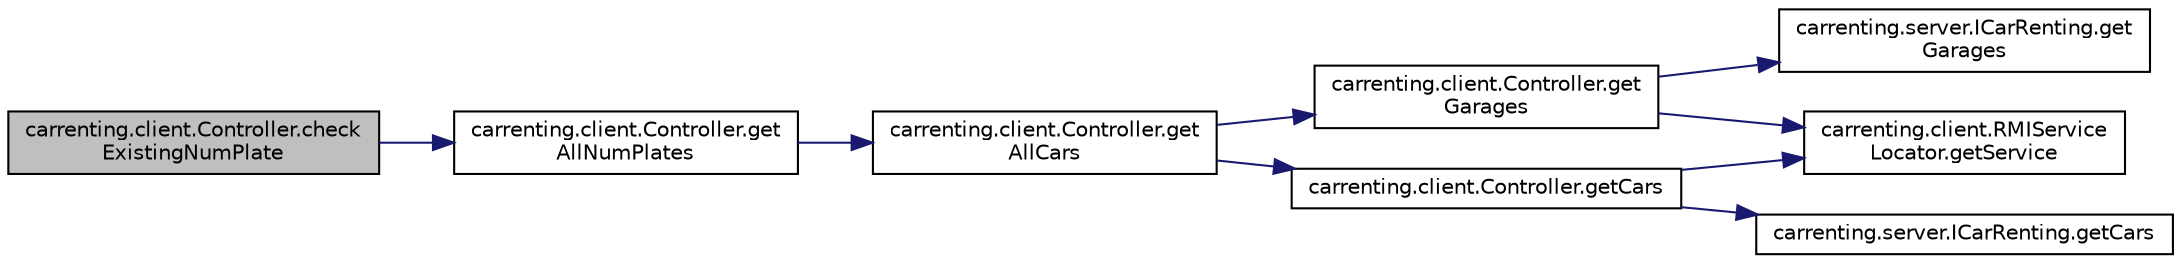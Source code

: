 digraph "carrenting.client.Controller.checkExistingNumPlate"
{
 // LATEX_PDF_SIZE
  edge [fontname="Helvetica",fontsize="10",labelfontname="Helvetica",labelfontsize="10"];
  node [fontname="Helvetica",fontsize="10",shape=record];
  rankdir="LR";
  Node18 [label="carrenting.client.Controller.check\lExistingNumPlate",height=0.2,width=0.4,color="black", fillcolor="grey75", style="filled", fontcolor="black",tooltip=" "];
  Node18 -> Node19 [color="midnightblue",fontsize="10",style="solid",fontname="Helvetica"];
  Node19 [label="carrenting.client.Controller.get\lAllNumPlates",height=0.2,width=0.4,color="black", fillcolor="white", style="filled",URL="$classcarrenting_1_1client_1_1_controller.html#a2a1f2139f9682b3c1215798216bee256",tooltip=" "];
  Node19 -> Node20 [color="midnightblue",fontsize="10",style="solid",fontname="Helvetica"];
  Node20 [label="carrenting.client.Controller.get\lAllCars",height=0.2,width=0.4,color="black", fillcolor="white", style="filled",URL="$classcarrenting_1_1client_1_1_controller.html#a3198f90f6563c389e1f22e52a925ee5d",tooltip=" "];
  Node20 -> Node21 [color="midnightblue",fontsize="10",style="solid",fontname="Helvetica"];
  Node21 [label="carrenting.client.Controller.get\lGarages",height=0.2,width=0.4,color="black", fillcolor="white", style="filled",URL="$classcarrenting_1_1client_1_1_controller.html#a38355c55fd14b445cbc7e420a5c36fa7",tooltip=" "];
  Node21 -> Node22 [color="midnightblue",fontsize="10",style="solid",fontname="Helvetica"];
  Node22 [label="carrenting.client.RMIService\lLocator.getService",height=0.2,width=0.4,color="black", fillcolor="white", style="filled",URL="$classcarrenting_1_1client_1_1_r_m_i_service_locator.html#a0ac0c6fa2786c97632c927749a53237c",tooltip=" "];
  Node21 -> Node23 [color="midnightblue",fontsize="10",style="solid",fontname="Helvetica"];
  Node23 [label="carrenting.server.ICarRenting.get\lGarages",height=0.2,width=0.4,color="black", fillcolor="white", style="filled",URL="$interfacecarrenting_1_1server_1_1_i_car_renting.html#a3192598ccc120a739ca168df03c23681",tooltip=" "];
  Node20 -> Node24 [color="midnightblue",fontsize="10",style="solid",fontname="Helvetica"];
  Node24 [label="carrenting.client.Controller.getCars",height=0.2,width=0.4,color="black", fillcolor="white", style="filled",URL="$classcarrenting_1_1client_1_1_controller.html#a1e9a90a7164b6a988e23d77ecf39eea9",tooltip=" "];
  Node24 -> Node22 [color="midnightblue",fontsize="10",style="solid",fontname="Helvetica"];
  Node24 -> Node25 [color="midnightblue",fontsize="10",style="solid",fontname="Helvetica"];
  Node25 [label="carrenting.server.ICarRenting.getCars",height=0.2,width=0.4,color="black", fillcolor="white", style="filled",URL="$interfacecarrenting_1_1server_1_1_i_car_renting.html#aeaa26a483ce5e53faab84b0e3be0f7c9",tooltip=" "];
}
